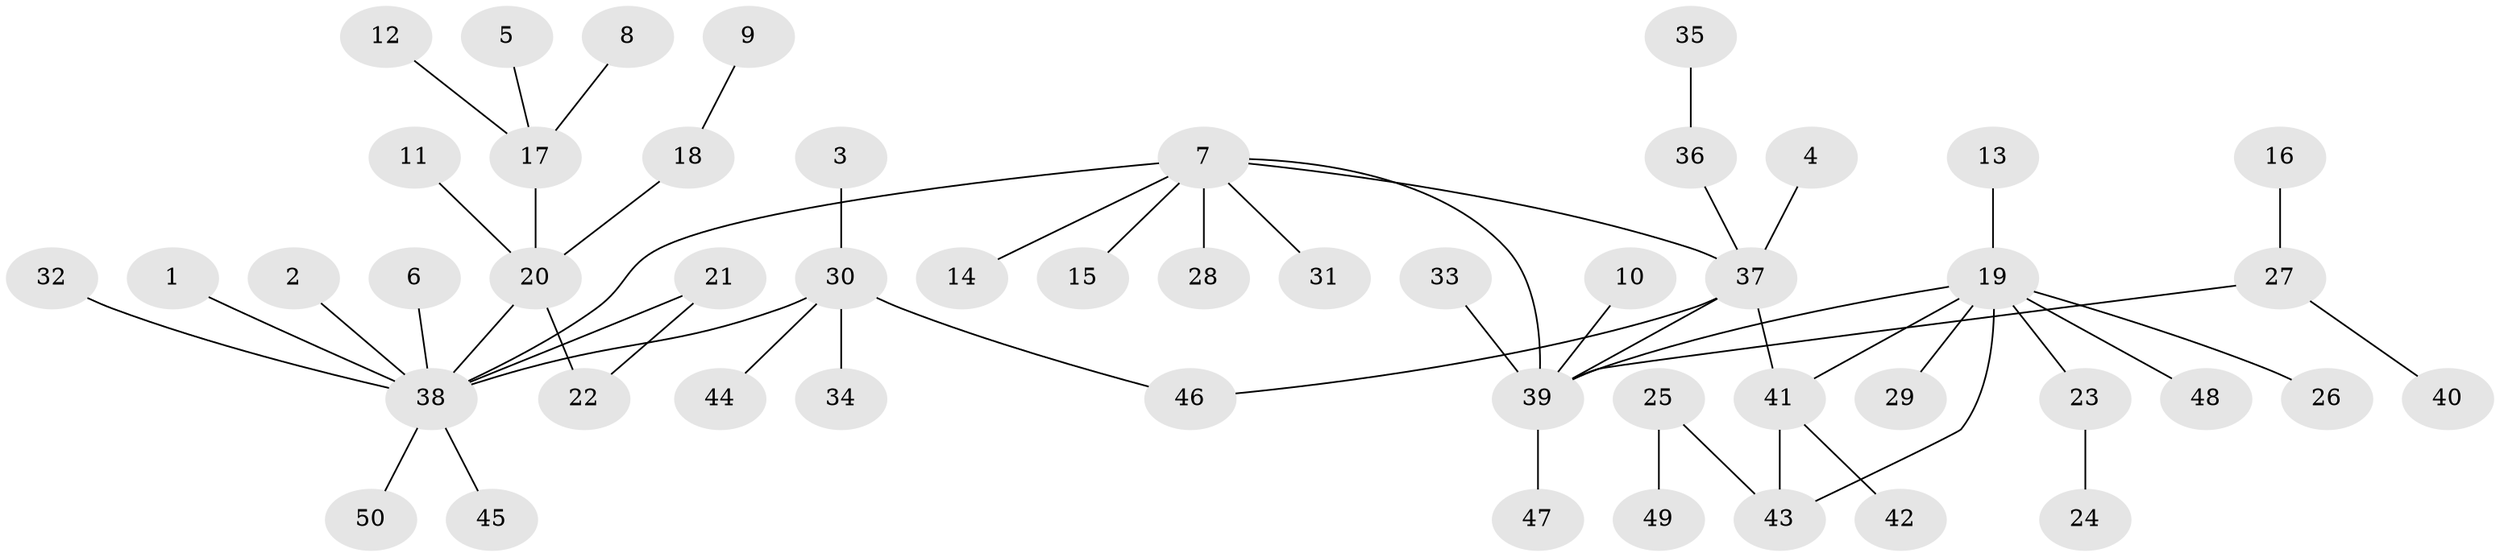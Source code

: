 // original degree distribution, {12: 0.010416666666666666, 8: 0.020833333333333332, 9: 0.03125, 2: 0.1875, 1: 0.59375, 3: 0.10416666666666667, 7: 0.010416666666666666, 6: 0.010416666666666666, 4: 0.020833333333333332, 5: 0.010416666666666666}
// Generated by graph-tools (version 1.1) at 2025/49/03/09/25 03:49:55]
// undirected, 50 vertices, 54 edges
graph export_dot {
graph [start="1"]
  node [color=gray90,style=filled];
  1;
  2;
  3;
  4;
  5;
  6;
  7;
  8;
  9;
  10;
  11;
  12;
  13;
  14;
  15;
  16;
  17;
  18;
  19;
  20;
  21;
  22;
  23;
  24;
  25;
  26;
  27;
  28;
  29;
  30;
  31;
  32;
  33;
  34;
  35;
  36;
  37;
  38;
  39;
  40;
  41;
  42;
  43;
  44;
  45;
  46;
  47;
  48;
  49;
  50;
  1 -- 38 [weight=1.0];
  2 -- 38 [weight=1.0];
  3 -- 30 [weight=1.0];
  4 -- 37 [weight=1.0];
  5 -- 17 [weight=1.0];
  6 -- 38 [weight=1.0];
  7 -- 14 [weight=1.0];
  7 -- 15 [weight=1.0];
  7 -- 28 [weight=1.0];
  7 -- 31 [weight=1.0];
  7 -- 37 [weight=1.0];
  7 -- 38 [weight=1.0];
  7 -- 39 [weight=1.0];
  8 -- 17 [weight=1.0];
  9 -- 18 [weight=1.0];
  10 -- 39 [weight=1.0];
  11 -- 20 [weight=1.0];
  12 -- 17 [weight=1.0];
  13 -- 19 [weight=1.0];
  16 -- 27 [weight=1.0];
  17 -- 20 [weight=1.0];
  18 -- 20 [weight=1.0];
  19 -- 23 [weight=1.0];
  19 -- 26 [weight=1.0];
  19 -- 29 [weight=1.0];
  19 -- 39 [weight=1.0];
  19 -- 41 [weight=1.0];
  19 -- 43 [weight=1.0];
  19 -- 48 [weight=1.0];
  20 -- 22 [weight=1.0];
  20 -- 38 [weight=1.0];
  21 -- 22 [weight=1.0];
  21 -- 38 [weight=1.0];
  23 -- 24 [weight=1.0];
  25 -- 43 [weight=1.0];
  25 -- 49 [weight=1.0];
  27 -- 39 [weight=1.0];
  27 -- 40 [weight=1.0];
  30 -- 34 [weight=2.0];
  30 -- 38 [weight=1.0];
  30 -- 44 [weight=1.0];
  30 -- 46 [weight=1.0];
  32 -- 38 [weight=1.0];
  33 -- 39 [weight=1.0];
  35 -- 36 [weight=1.0];
  36 -- 37 [weight=1.0];
  37 -- 39 [weight=1.0];
  37 -- 41 [weight=1.0];
  37 -- 46 [weight=1.0];
  38 -- 45 [weight=1.0];
  38 -- 50 [weight=1.0];
  39 -- 47 [weight=1.0];
  41 -- 42 [weight=1.0];
  41 -- 43 [weight=1.0];
}

